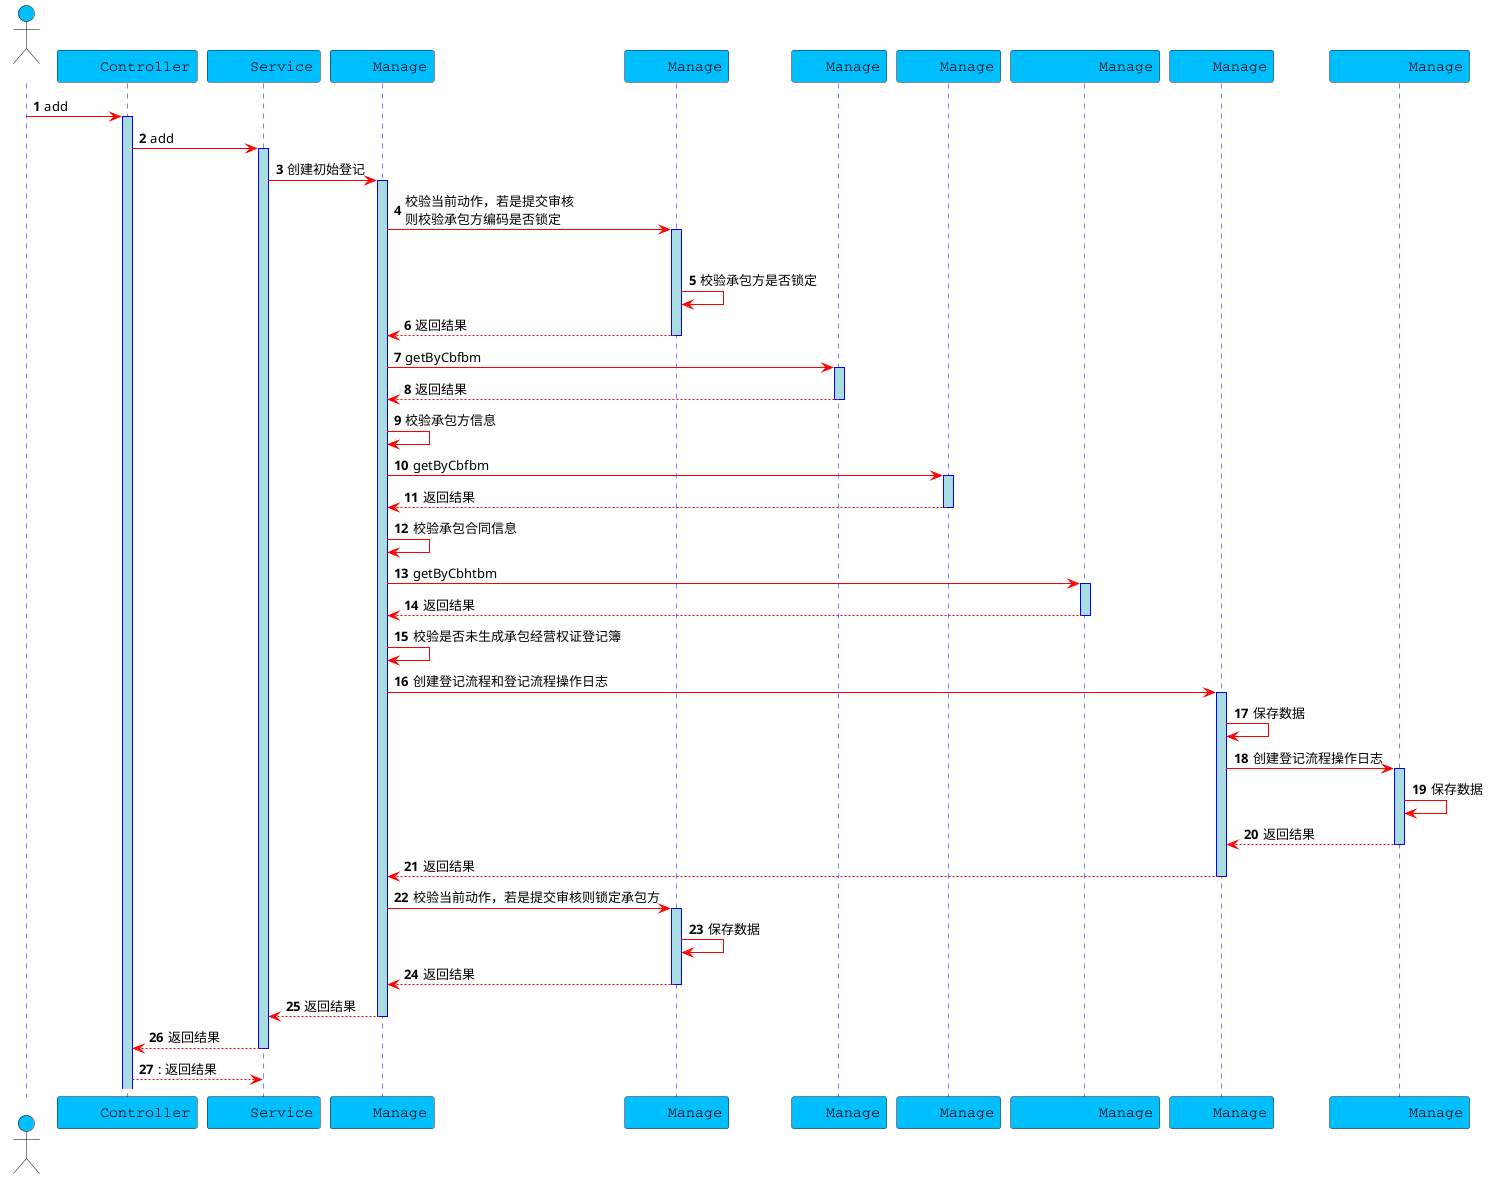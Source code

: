 @startuml
skinparam sequence {
ArrowColor red
ActorBorderColor black
LifeLineBorderColor blue
LifeLineBackgroundColor #A9DCDF


ParticipantBackgroundColor DeepSkyBlue
ParticipantFontName Courier
ParticipantFontSize 15
ParticipantFontColor black

ActorBackgroundColor DeepSkyBlue
ActorFontColor black
ActorFontSize 15
ActorFontName Courier
}
actor 登记科员
participant "初始登记Controller" as A
participant "初始登记Service" as B
participant "初始登记Manage" as C
participant "承包方锁Manage" as D
participant "承包方Manage" as E
participant "承包合同Manage" as F
participant "承包经营权证登记簿Manage" as G
participant "登记流程Manage" as I
participant "登记流程操作日志Manage" as J
autonumber

登记科员 -> A : add
activate A
A -> B : add
activate B
B -> C : 创建初始登记
activate C


C -> D : 校验当前动作，若是提交审核\r则校验承包方编码是否锁定
activate D
deactivate E
D -> D : 校验承包方是否锁定
D --> C: 返回结果
deactivate D

C -> E : getByCbfbm
activate E
E --> C: 返回结果
deactivate E
C -> C: 校验承包方信息
C -> F : getByCbfbm
activate F
F --> C: 返回结果
deactivate F
C -> C: 校验承包合同信息

C -> G : getByCbhtbm
activate G
G --> C: 返回结果
deactivate G
C -> C: 校验是否未生成承包经营权证登记簿




C -> I : 创建登记流程和登记流程操作日志
activate I
I -> I : 保存数据

I -> J : 创建登记流程操作日志
activate J
J -> J : 保存数据
J --> I: 返回结果
deactivate J
I --> C: 返回结果
deactivate I
C -> D : 校验当前动作，若是提交审核则锁定承包方
activate D
D -> D : 保存数据
D --> C: 返回结果
deactivate D
C --> B: 返回结果
deactivate C
B --> A: 返回结果
deactivate B
return: 返回结果
@enduml